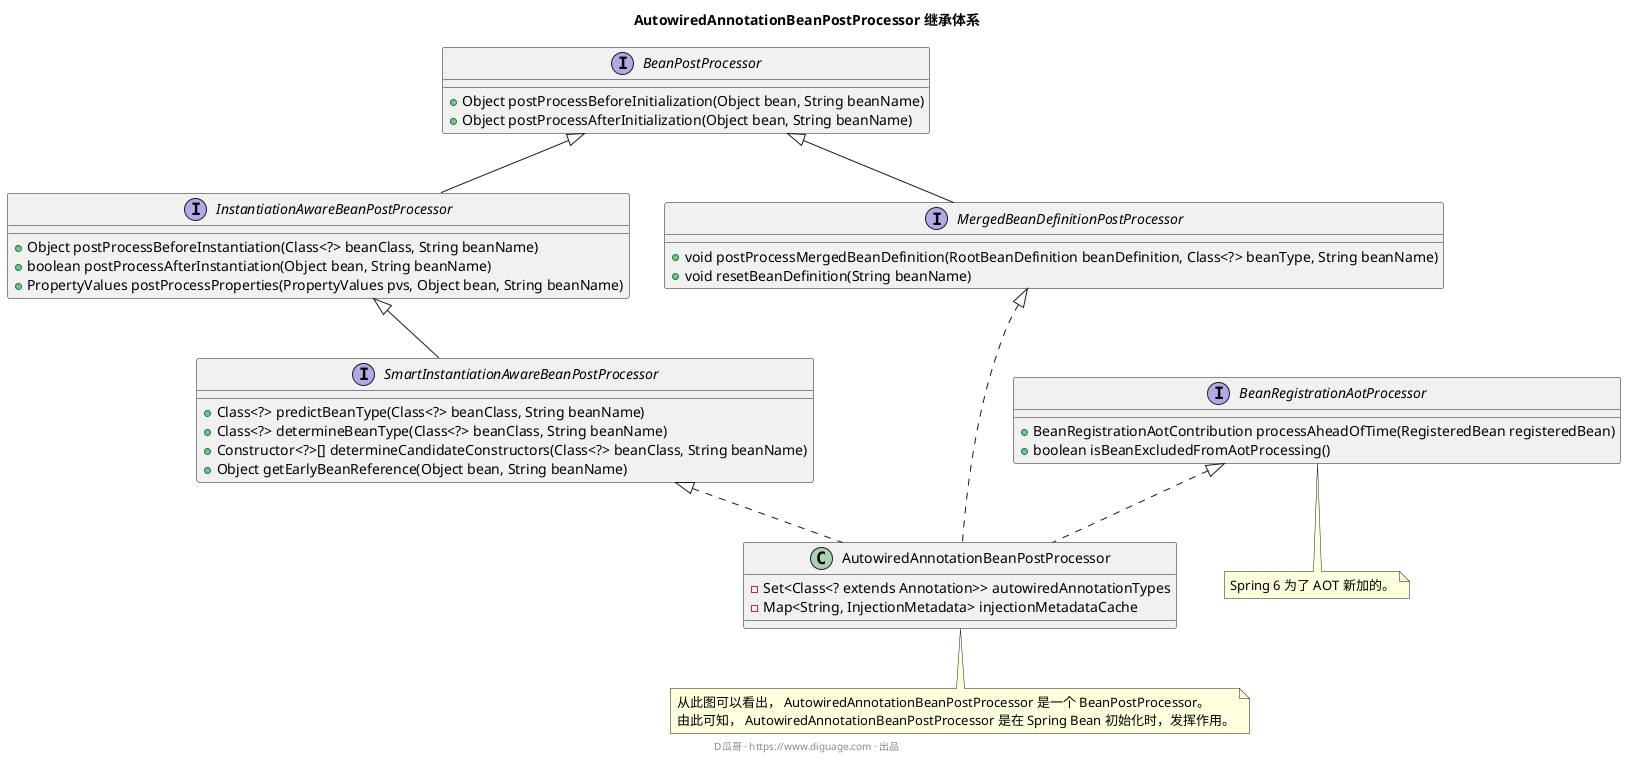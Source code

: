 @startuml
skinparam defaultMonospacedFontName Source Code Pro

title **""AutowiredAnnotationBeanPostProcessor"" 继承体系**

interface BeanPostProcessor {
	+ Object postProcessBeforeInitialization(Object bean, String beanName)
	+ Object postProcessAfterInitialization(Object bean, String beanName)
}

interface InstantiationAwareBeanPostProcessor extends BeanPostProcessor {
    + Object postProcessBeforeInstantiation(Class<?> beanClass, String beanName)
    + boolean postProcessAfterInstantiation(Object bean, String beanName)
    + PropertyValues postProcessProperties(PropertyValues pvs, Object bean, String beanName)
}

interface MergedBeanDefinitionPostProcessor extends BeanPostProcessor {
    + void postProcessMergedBeanDefinition(RootBeanDefinition beanDefinition, Class<?> beanType, String beanName)
    + void resetBeanDefinition(String beanName)
}

interface SmartInstantiationAwareBeanPostProcessor extends InstantiationAwareBeanPostProcessor {
	+ Class<?> predictBeanType(Class<?> beanClass, String beanName)
	+ Class<?> determineBeanType(Class<?> beanClass, String beanName)
	+ Constructor<?>[] determineCandidateConstructors(Class<?> beanClass, String beanName)
	+ Object getEarlyBeanReference(Object bean, String beanName)
}

interface BeanRegistrationAotProcessor {
	+ BeanRegistrationAotContribution processAheadOfTime(RegisteredBean registeredBean)
	+ boolean isBeanExcludedFromAotProcessing()
}
note bottom of BeanRegistrationAotProcessor: Spring 6 为了 AOT 新加的。

class AutowiredAnnotationBeanPostProcessor implements SmartInstantiationAwareBeanPostProcessor, MergedBeanDefinitionPostProcessor, BeanRegistrationAotProcessor {
    - Set<Class<? extends Annotation>> autowiredAnnotationTypes
    - Map<String, InjectionMetadata> injectionMetadataCache
}
note bottom of AutowiredAnnotationBeanPostProcessor: 从此图可以看出， ""AutowiredAnnotationBeanPostProcessor"" 是一个 ""BeanPostProcessor""。\n由此可知， ""AutowiredAnnotationBeanPostProcessor"" 是在 Spring Bean 初始化时，发挥作用。

footer D瓜哥 · ""https://www.diguage.com"" · 出品
@enduml